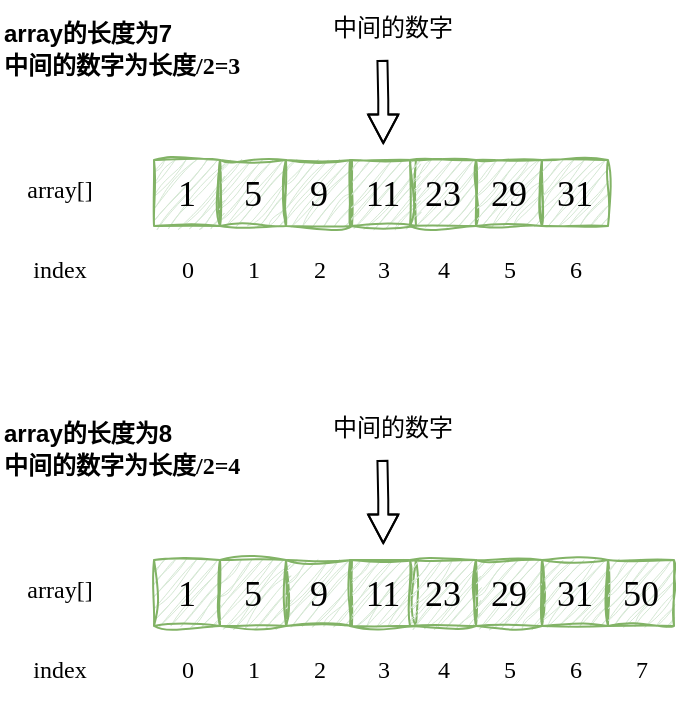 <mxfile version="24.7.6">
  <diagram name="第 1 页" id="GiGbnIVxxNEOi2oPHxmY">
    <mxGraphModel dx="573" dy="309" grid="1" gridSize="10" guides="1" tooltips="1" connect="1" arrows="1" fold="1" page="1" pageScale="1" pageWidth="827" pageHeight="1169" math="0" shadow="0">
      <root>
        <mxCell id="0" />
        <mxCell id="1" parent="0" />
        <mxCell id="qmJgbEEA-6HFDCWvNIaT-1" value="&lt;p&gt;&lt;font face=&quot;Verdana&quot; style=&quot;font-size: 18px;&quot;&gt;1&lt;/font&gt;&lt;/p&gt;" style="text;strokeColor=#82b366;align=center;fillColor=#d5e8d4;html=1;verticalAlign=middle;whiteSpace=wrap;rounded=0;fontFamily=Architects Daughter;fontSource=https%3A%2F%2Ffonts.googleapis.com%2Fcss%3Ffamily%3DArchitects%2BDaughter;sketch=1;curveFitting=1;jiggle=2;shadow=0;strokeWidth=1;perimeterSpacing=0;" vertex="1" parent="1">
          <mxGeometry x="357" y="290" width="33" height="33" as="geometry" />
        </mxCell>
        <mxCell id="qmJgbEEA-6HFDCWvNIaT-2" value="&lt;font face=&quot;Verdana&quot; style=&quot;font-size: 18px;&quot;&gt;5&lt;/font&gt;" style="text;strokeColor=#82b366;align=center;fillColor=#d5e8d4;html=1;verticalAlign=middle;whiteSpace=wrap;rounded=0;fontFamily=Architects Daughter;fontSource=https%3A%2F%2Ffonts.googleapis.com%2Fcss%3Ffamily%3DArchitects%2BDaughter;sketch=1;curveFitting=1;jiggle=2;shadow=0;strokeWidth=1;perimeterSpacing=0;" vertex="1" parent="1">
          <mxGeometry x="390" y="290" width="33" height="33" as="geometry" />
        </mxCell>
        <mxCell id="qmJgbEEA-6HFDCWvNIaT-3" value="&lt;span style=&quot;font-size: 18px;&quot;&gt;&lt;font face=&quot;Verdana&quot;&gt;9&lt;/font&gt;&lt;/span&gt;" style="text;strokeColor=#82b366;align=center;fillColor=#d5e8d4;html=1;verticalAlign=middle;whiteSpace=wrap;rounded=0;fontFamily=Architects Daughter;fontSource=https%3A%2F%2Ffonts.googleapis.com%2Fcss%3Ffamily%3DArchitects%2BDaughter;sketch=1;curveFitting=1;jiggle=2;shadow=0;strokeWidth=1;perimeterSpacing=0;" vertex="1" parent="1">
          <mxGeometry x="423" y="290" width="33" height="33" as="geometry" />
        </mxCell>
        <mxCell id="qmJgbEEA-6HFDCWvNIaT-4" value="&lt;font face=&quot;Verdana&quot; style=&quot;font-size: 18px;&quot;&gt;11&lt;/font&gt;" style="text;strokeColor=#82b366;align=center;fillColor=#d5e8d4;html=1;verticalAlign=middle;whiteSpace=wrap;rounded=0;fontFamily=Architects Daughter;fontSource=https%3A%2F%2Ffonts.googleapis.com%2Fcss%3Ffamily%3DArchitects%2BDaughter;sketch=1;curveFitting=1;jiggle=2;shadow=0;strokeWidth=1;perimeterSpacing=0;" vertex="1" parent="1">
          <mxGeometry x="455" y="290" width="33" height="33" as="geometry" />
        </mxCell>
        <mxCell id="qmJgbEEA-6HFDCWvNIaT-5" value="&lt;font face=&quot;Verdana&quot; style=&quot;font-size: 18px;&quot;&gt;23&lt;/font&gt;" style="text;strokeColor=#82b366;align=center;fillColor=#d5e8d4;html=1;verticalAlign=middle;whiteSpace=wrap;rounded=0;fontFamily=Architects Daughter;fontSource=https%3A%2F%2Ffonts.googleapis.com%2Fcss%3Ffamily%3DArchitects%2BDaughter;sketch=1;curveFitting=1;jiggle=2;shadow=0;strokeWidth=1;perimeterSpacing=0;" vertex="1" parent="1">
          <mxGeometry x="485" y="290" width="33" height="33" as="geometry" />
        </mxCell>
        <mxCell id="qmJgbEEA-6HFDCWvNIaT-7" value="&lt;font face=&quot;Verdana&quot;&gt;array[]&lt;/font&gt;" style="text;strokeColor=none;align=center;fillColor=none;html=1;verticalAlign=middle;whiteSpace=wrap;rounded=0;fontFamily=Architects Daughter;fontSource=https%3A%2F%2Ffonts.googleapis.com%2Fcss%3Ffamily%3DArchitects%2BDaughter;" vertex="1" parent="1">
          <mxGeometry x="280" y="290" width="60" height="30" as="geometry" />
        </mxCell>
        <mxCell id="qmJgbEEA-6HFDCWvNIaT-11" value="&lt;font face=&quot;Verdana&quot;&gt;index&lt;/font&gt;" style="text;strokeColor=none;align=center;fillColor=none;html=1;verticalAlign=middle;whiteSpace=wrap;rounded=0;fontFamily=Architects Daughter;fontSource=https%3A%2F%2Ffonts.googleapis.com%2Fcss%3Ffamily%3DArchitects%2BDaughter;" vertex="1" parent="1">
          <mxGeometry x="280" y="330" width="60" height="30" as="geometry" />
        </mxCell>
        <mxCell id="qmJgbEEA-6HFDCWvNIaT-12" value="&lt;font face=&quot;Verdana&quot;&gt;0&lt;/font&gt;" style="text;strokeColor=none;align=center;fillColor=none;html=1;verticalAlign=middle;whiteSpace=wrap;rounded=0;fontFamily=Architects Daughter;fontSource=https%3A%2F%2Ffonts.googleapis.com%2Fcss%3Ffamily%3DArchitects%2BDaughter;" vertex="1" parent="1">
          <mxGeometry x="363.5" y="330" width="20" height="30" as="geometry" />
        </mxCell>
        <mxCell id="qmJgbEEA-6HFDCWvNIaT-13" value="&lt;font face=&quot;Verdana&quot;&gt;1&lt;/font&gt;" style="text;strokeColor=none;align=center;fillColor=none;html=1;verticalAlign=middle;whiteSpace=wrap;rounded=0;fontFamily=Architects Daughter;fontSource=https%3A%2F%2Ffonts.googleapis.com%2Fcss%3Ffamily%3DArchitects%2BDaughter;" vertex="1" parent="1">
          <mxGeometry x="396.5" y="330" width="20" height="30" as="geometry" />
        </mxCell>
        <mxCell id="qmJgbEEA-6HFDCWvNIaT-14" value="&lt;font face=&quot;Verdana&quot;&gt;2&lt;/font&gt;" style="text;strokeColor=none;align=center;fillColor=none;html=1;verticalAlign=middle;whiteSpace=wrap;rounded=0;fontFamily=Architects Daughter;fontSource=https%3A%2F%2Ffonts.googleapis.com%2Fcss%3Ffamily%3DArchitects%2BDaughter;" vertex="1" parent="1">
          <mxGeometry x="429.5" y="330" width="20" height="30" as="geometry" />
        </mxCell>
        <mxCell id="qmJgbEEA-6HFDCWvNIaT-15" value="&lt;font face=&quot;Verdana&quot;&gt;3&lt;/font&gt;" style="text;strokeColor=none;align=center;fillColor=none;html=1;verticalAlign=middle;whiteSpace=wrap;rounded=0;fontFamily=Architects Daughter;fontSource=https%3A%2F%2Ffonts.googleapis.com%2Fcss%3Ffamily%3DArchitects%2BDaughter;" vertex="1" parent="1">
          <mxGeometry x="461.5" y="330" width="20" height="30" as="geometry" />
        </mxCell>
        <mxCell id="qmJgbEEA-6HFDCWvNIaT-16" value="&lt;font face=&quot;Verdana&quot;&gt;4&lt;/font&gt;" style="text;strokeColor=none;align=center;fillColor=none;html=1;verticalAlign=middle;whiteSpace=wrap;rounded=0;fontFamily=Architects Daughter;fontSource=https%3A%2F%2Ffonts.googleapis.com%2Fcss%3Ffamily%3DArchitects%2BDaughter;" vertex="1" parent="1">
          <mxGeometry x="491.5" y="330" width="20" height="30" as="geometry" />
        </mxCell>
        <mxCell id="qmJgbEEA-6HFDCWvNIaT-17" value="&lt;font face=&quot;Verdana&quot; style=&quot;font-size: 18px;&quot;&gt;29&lt;/font&gt;" style="text;strokeColor=#82b366;align=center;fillColor=#d5e8d4;html=1;verticalAlign=middle;whiteSpace=wrap;rounded=0;fontFamily=Architects Daughter;fontSource=https%3A%2F%2Ffonts.googleapis.com%2Fcss%3Ffamily%3DArchitects%2BDaughter;sketch=1;curveFitting=1;jiggle=2;shadow=0;strokeWidth=1;perimeterSpacing=0;" vertex="1" parent="1">
          <mxGeometry x="518" y="290" width="33" height="33" as="geometry" />
        </mxCell>
        <mxCell id="qmJgbEEA-6HFDCWvNIaT-18" value="&lt;font face=&quot;Verdana&quot; style=&quot;font-size: 18px;&quot;&gt;31&lt;/font&gt;" style="text;strokeColor=#82b366;align=center;fillColor=#d5e8d4;html=1;verticalAlign=middle;whiteSpace=wrap;rounded=0;fontFamily=Architects Daughter;fontSource=https%3A%2F%2Ffonts.googleapis.com%2Fcss%3Ffamily%3DArchitects%2BDaughter;sketch=1;curveFitting=1;jiggle=2;shadow=0;strokeWidth=1;perimeterSpacing=0;" vertex="1" parent="1">
          <mxGeometry x="551" y="290" width="33" height="33" as="geometry" />
        </mxCell>
        <mxCell id="qmJgbEEA-6HFDCWvNIaT-19" value="&lt;font face=&quot;Verdana&quot;&gt;5&lt;/font&gt;" style="text;strokeColor=none;align=center;fillColor=none;html=1;verticalAlign=middle;whiteSpace=wrap;rounded=0;fontFamily=Architects Daughter;fontSource=https%3A%2F%2Ffonts.googleapis.com%2Fcss%3Ffamily%3DArchitects%2BDaughter;" vertex="1" parent="1">
          <mxGeometry x="524.5" y="330" width="20" height="30" as="geometry" />
        </mxCell>
        <mxCell id="qmJgbEEA-6HFDCWvNIaT-20" value="&lt;font face=&quot;Verdana&quot;&gt;6&lt;/font&gt;" style="text;strokeColor=none;align=center;fillColor=none;html=1;verticalAlign=middle;whiteSpace=wrap;rounded=0;fontFamily=Architects Daughter;fontSource=https%3A%2F%2Ffonts.googleapis.com%2Fcss%3Ffamily%3DArchitects%2BDaughter;" vertex="1" parent="1">
          <mxGeometry x="557.5" y="330" width="20" height="30" as="geometry" />
        </mxCell>
        <mxCell id="qmJgbEEA-6HFDCWvNIaT-22" value="" style="edgeStyle=none;orthogonalLoop=1;jettySize=auto;html=1;rounded=0;hachureGap=4;fontFamily=Architects Daughter;fontSource=https%3A%2F%2Ffonts.googleapis.com%2Fcss%3Ffamily%3DArchitects%2BDaughter;shape=flexArrow;strokeWidth=1;startSize=6;width=5;endWidth=9.143;endSize=4.429;" edge="1" parent="1">
          <mxGeometry width="80" relative="1" as="geometry">
            <mxPoint x="471.21" y="240" as="sourcePoint" />
            <mxPoint x="471.63" y="282" as="targetPoint" />
            <Array as="points">
              <mxPoint x="471.63" y="260" />
            </Array>
          </mxGeometry>
        </mxCell>
        <mxCell id="qmJgbEEA-6HFDCWvNIaT-23" value="&lt;font face=&quot;Helvetica&quot;&gt;&lt;b&gt;array的长度为7&lt;/b&gt;&lt;/font&gt;&lt;div&gt;&lt;font face=&quot;KrI_lS5NUkX_QAPPxGg9&quot;&gt;&lt;b&gt;中间的数字为长度/2=3&lt;/b&gt;&lt;/font&gt;&lt;/div&gt;" style="text;strokeColor=none;align=left;fillColor=none;html=1;verticalAlign=middle;whiteSpace=wrap;rounded=0;fontFamily=Architects Daughter;fontSource=https%3A%2F%2Ffonts.googleapis.com%2Fcss%3Ffamily%3DArchitects%2BDaughter;" vertex="1" parent="1">
          <mxGeometry x="280" y="220" width="148.5" height="30" as="geometry" />
        </mxCell>
        <mxCell id="qmJgbEEA-6HFDCWvNIaT-24" value="&lt;font face=&quot;Courier New&quot;&gt;中间的数字&lt;/font&gt;" style="text;strokeColor=none;align=center;fillColor=none;html=1;verticalAlign=middle;whiteSpace=wrap;rounded=0;fontFamily=Architects Daughter;fontSource=https%3A%2F%2Ffonts.googleapis.com%2Fcss%3Ffamily%3DArchitects%2BDaughter;" vertex="1" parent="1">
          <mxGeometry x="441.5" y="210" width="68.5" height="30" as="geometry" />
        </mxCell>
        <mxCell id="qmJgbEEA-6HFDCWvNIaT-25" value="&lt;p&gt;&lt;font face=&quot;Verdana&quot; style=&quot;font-size: 18px;&quot;&gt;1&lt;/font&gt;&lt;/p&gt;" style="text;strokeColor=#82b366;align=center;fillColor=#d5e8d4;html=1;verticalAlign=middle;whiteSpace=wrap;rounded=0;fontFamily=Architects Daughter;fontSource=https%3A%2F%2Ffonts.googleapis.com%2Fcss%3Ffamily%3DArchitects%2BDaughter;sketch=1;curveFitting=1;jiggle=2;shadow=0;strokeWidth=1;perimeterSpacing=0;" vertex="1" parent="1">
          <mxGeometry x="357" y="490" width="33" height="33" as="geometry" />
        </mxCell>
        <mxCell id="qmJgbEEA-6HFDCWvNIaT-26" value="&lt;font face=&quot;Verdana&quot; style=&quot;font-size: 18px;&quot;&gt;5&lt;/font&gt;" style="text;strokeColor=#82b366;align=center;fillColor=#d5e8d4;html=1;verticalAlign=middle;whiteSpace=wrap;rounded=0;fontFamily=Architects Daughter;fontSource=https%3A%2F%2Ffonts.googleapis.com%2Fcss%3Ffamily%3DArchitects%2BDaughter;sketch=1;curveFitting=1;jiggle=2;shadow=0;strokeWidth=1;perimeterSpacing=0;" vertex="1" parent="1">
          <mxGeometry x="390" y="490" width="33" height="33" as="geometry" />
        </mxCell>
        <mxCell id="qmJgbEEA-6HFDCWvNIaT-27" value="&lt;span style=&quot;font-size: 18px;&quot;&gt;&lt;font face=&quot;Verdana&quot;&gt;9&lt;/font&gt;&lt;/span&gt;" style="text;strokeColor=#82b366;align=center;fillColor=#d5e8d4;html=1;verticalAlign=middle;whiteSpace=wrap;rounded=0;fontFamily=Architects Daughter;fontSource=https%3A%2F%2Ffonts.googleapis.com%2Fcss%3Ffamily%3DArchitects%2BDaughter;sketch=1;curveFitting=1;jiggle=2;shadow=0;strokeWidth=1;perimeterSpacing=0;" vertex="1" parent="1">
          <mxGeometry x="423" y="490" width="33" height="33" as="geometry" />
        </mxCell>
        <mxCell id="qmJgbEEA-6HFDCWvNIaT-28" value="&lt;font face=&quot;Verdana&quot; style=&quot;font-size: 18px;&quot;&gt;11&lt;/font&gt;" style="text;strokeColor=#82b366;align=center;fillColor=#d5e8d4;html=1;verticalAlign=middle;whiteSpace=wrap;rounded=0;fontFamily=Architects Daughter;fontSource=https%3A%2F%2Ffonts.googleapis.com%2Fcss%3Ffamily%3DArchitects%2BDaughter;sketch=1;curveFitting=1;jiggle=2;shadow=0;strokeWidth=1;perimeterSpacing=0;" vertex="1" parent="1">
          <mxGeometry x="455" y="490" width="33" height="33" as="geometry" />
        </mxCell>
        <mxCell id="qmJgbEEA-6HFDCWvNIaT-29" value="&lt;font face=&quot;Verdana&quot; style=&quot;font-size: 18px;&quot;&gt;23&lt;/font&gt;" style="text;strokeColor=#82b366;align=center;fillColor=#d5e8d4;html=1;verticalAlign=middle;whiteSpace=wrap;rounded=0;fontFamily=Architects Daughter;fontSource=https%3A%2F%2Ffonts.googleapis.com%2Fcss%3Ffamily%3DArchitects%2BDaughter;sketch=1;curveFitting=1;jiggle=2;shadow=0;strokeWidth=1;perimeterSpacing=0;" vertex="1" parent="1">
          <mxGeometry x="485" y="490" width="33" height="33" as="geometry" />
        </mxCell>
        <mxCell id="qmJgbEEA-6HFDCWvNIaT-30" value="&lt;font face=&quot;Verdana&quot;&gt;array[]&lt;/font&gt;" style="text;strokeColor=none;align=center;fillColor=none;html=1;verticalAlign=middle;whiteSpace=wrap;rounded=0;fontFamily=Architects Daughter;fontSource=https%3A%2F%2Ffonts.googleapis.com%2Fcss%3Ffamily%3DArchitects%2BDaughter;" vertex="1" parent="1">
          <mxGeometry x="280" y="490" width="60" height="30" as="geometry" />
        </mxCell>
        <mxCell id="qmJgbEEA-6HFDCWvNIaT-31" value="&lt;font face=&quot;Verdana&quot;&gt;index&lt;/font&gt;" style="text;strokeColor=none;align=center;fillColor=none;html=1;verticalAlign=middle;whiteSpace=wrap;rounded=0;fontFamily=Architects Daughter;fontSource=https%3A%2F%2Ffonts.googleapis.com%2Fcss%3Ffamily%3DArchitects%2BDaughter;" vertex="1" parent="1">
          <mxGeometry x="280" y="530" width="60" height="30" as="geometry" />
        </mxCell>
        <mxCell id="qmJgbEEA-6HFDCWvNIaT-32" value="&lt;font face=&quot;Verdana&quot;&gt;0&lt;/font&gt;" style="text;strokeColor=none;align=center;fillColor=none;html=1;verticalAlign=middle;whiteSpace=wrap;rounded=0;fontFamily=Architects Daughter;fontSource=https%3A%2F%2Ffonts.googleapis.com%2Fcss%3Ffamily%3DArchitects%2BDaughter;" vertex="1" parent="1">
          <mxGeometry x="363.5" y="530" width="20" height="30" as="geometry" />
        </mxCell>
        <mxCell id="qmJgbEEA-6HFDCWvNIaT-33" value="&lt;font face=&quot;Verdana&quot;&gt;1&lt;/font&gt;" style="text;strokeColor=none;align=center;fillColor=none;html=1;verticalAlign=middle;whiteSpace=wrap;rounded=0;fontFamily=Architects Daughter;fontSource=https%3A%2F%2Ffonts.googleapis.com%2Fcss%3Ffamily%3DArchitects%2BDaughter;" vertex="1" parent="1">
          <mxGeometry x="396.5" y="530" width="20" height="30" as="geometry" />
        </mxCell>
        <mxCell id="qmJgbEEA-6HFDCWvNIaT-34" value="&lt;font face=&quot;Verdana&quot;&gt;2&lt;/font&gt;" style="text;strokeColor=none;align=center;fillColor=none;html=1;verticalAlign=middle;whiteSpace=wrap;rounded=0;fontFamily=Architects Daughter;fontSource=https%3A%2F%2Ffonts.googleapis.com%2Fcss%3Ffamily%3DArchitects%2BDaughter;" vertex="1" parent="1">
          <mxGeometry x="429.5" y="530" width="20" height="30" as="geometry" />
        </mxCell>
        <mxCell id="qmJgbEEA-6HFDCWvNIaT-35" value="&lt;font face=&quot;Verdana&quot;&gt;3&lt;/font&gt;" style="text;strokeColor=none;align=center;fillColor=none;html=1;verticalAlign=middle;whiteSpace=wrap;rounded=0;fontFamily=Architects Daughter;fontSource=https%3A%2F%2Ffonts.googleapis.com%2Fcss%3Ffamily%3DArchitects%2BDaughter;" vertex="1" parent="1">
          <mxGeometry x="461.5" y="530" width="20" height="30" as="geometry" />
        </mxCell>
        <mxCell id="qmJgbEEA-6HFDCWvNIaT-36" value="&lt;font face=&quot;Verdana&quot;&gt;4&lt;/font&gt;" style="text;strokeColor=none;align=center;fillColor=none;html=1;verticalAlign=middle;whiteSpace=wrap;rounded=0;fontFamily=Architects Daughter;fontSource=https%3A%2F%2Ffonts.googleapis.com%2Fcss%3Ffamily%3DArchitects%2BDaughter;" vertex="1" parent="1">
          <mxGeometry x="491.5" y="530" width="20" height="30" as="geometry" />
        </mxCell>
        <mxCell id="qmJgbEEA-6HFDCWvNIaT-37" value="&lt;font face=&quot;Verdana&quot; style=&quot;font-size: 18px;&quot;&gt;29&lt;/font&gt;" style="text;strokeColor=#82b366;align=center;fillColor=#d5e8d4;html=1;verticalAlign=middle;whiteSpace=wrap;rounded=0;fontFamily=Architects Daughter;fontSource=https%3A%2F%2Ffonts.googleapis.com%2Fcss%3Ffamily%3DArchitects%2BDaughter;sketch=1;curveFitting=1;jiggle=2;shadow=0;strokeWidth=1;perimeterSpacing=0;" vertex="1" parent="1">
          <mxGeometry x="518" y="490" width="33" height="33" as="geometry" />
        </mxCell>
        <mxCell id="qmJgbEEA-6HFDCWvNIaT-38" value="&lt;font face=&quot;Verdana&quot; style=&quot;font-size: 18px;&quot;&gt;31&lt;/font&gt;" style="text;strokeColor=#82b366;align=center;fillColor=#d5e8d4;html=1;verticalAlign=middle;whiteSpace=wrap;rounded=0;fontFamily=Architects Daughter;fontSource=https%3A%2F%2Ffonts.googleapis.com%2Fcss%3Ffamily%3DArchitects%2BDaughter;sketch=1;curveFitting=1;jiggle=2;shadow=0;strokeWidth=1;perimeterSpacing=0;" vertex="1" parent="1">
          <mxGeometry x="551" y="490" width="33" height="33" as="geometry" />
        </mxCell>
        <mxCell id="qmJgbEEA-6HFDCWvNIaT-39" value="&lt;font face=&quot;Verdana&quot;&gt;5&lt;/font&gt;" style="text;strokeColor=none;align=center;fillColor=none;html=1;verticalAlign=middle;whiteSpace=wrap;rounded=0;fontFamily=Architects Daughter;fontSource=https%3A%2F%2Ffonts.googleapis.com%2Fcss%3Ffamily%3DArchitects%2BDaughter;" vertex="1" parent="1">
          <mxGeometry x="524.5" y="530" width="20" height="30" as="geometry" />
        </mxCell>
        <mxCell id="qmJgbEEA-6HFDCWvNIaT-40" value="&lt;font face=&quot;Verdana&quot;&gt;6&lt;/font&gt;" style="text;strokeColor=none;align=center;fillColor=none;html=1;verticalAlign=middle;whiteSpace=wrap;rounded=0;fontFamily=Architects Daughter;fontSource=https%3A%2F%2Ffonts.googleapis.com%2Fcss%3Ffamily%3DArchitects%2BDaughter;" vertex="1" parent="1">
          <mxGeometry x="557.5" y="530" width="20" height="30" as="geometry" />
        </mxCell>
        <mxCell id="qmJgbEEA-6HFDCWvNIaT-41" value="" style="edgeStyle=none;orthogonalLoop=1;jettySize=auto;html=1;rounded=0;hachureGap=4;fontFamily=Architects Daughter;fontSource=https%3A%2F%2Ffonts.googleapis.com%2Fcss%3Ffamily%3DArchitects%2BDaughter;shape=flexArrow;strokeWidth=1;startSize=6;width=5;endWidth=9.143;endSize=4.429;" edge="1" parent="1">
          <mxGeometry width="80" relative="1" as="geometry">
            <mxPoint x="471.21" y="440" as="sourcePoint" />
            <mxPoint x="471.63" y="482" as="targetPoint" />
            <Array as="points">
              <mxPoint x="471.63" y="460" />
            </Array>
          </mxGeometry>
        </mxCell>
        <mxCell id="qmJgbEEA-6HFDCWvNIaT-42" value="&lt;font face=&quot;Helvetica&quot;&gt;&lt;b&gt;array的长度为8&lt;/b&gt;&lt;/font&gt;&lt;div&gt;&lt;font face=&quot;KrI_lS5NUkX_QAPPxGg9&quot;&gt;&lt;b&gt;中间的数字为长度/2=4&lt;/b&gt;&lt;/font&gt;&lt;/div&gt;" style="text;strokeColor=none;align=left;fillColor=none;html=1;verticalAlign=middle;whiteSpace=wrap;rounded=0;fontFamily=Architects Daughter;fontSource=https%3A%2F%2Ffonts.googleapis.com%2Fcss%3Ffamily%3DArchitects%2BDaughter;" vertex="1" parent="1">
          <mxGeometry x="280" y="420" width="148.5" height="30" as="geometry" />
        </mxCell>
        <mxCell id="qmJgbEEA-6HFDCWvNIaT-43" value="&lt;font face=&quot;Courier New&quot;&gt;中间的数字&lt;/font&gt;" style="text;strokeColor=none;align=center;fillColor=none;html=1;verticalAlign=middle;whiteSpace=wrap;rounded=0;fontFamily=Architects Daughter;fontSource=https%3A%2F%2Ffonts.googleapis.com%2Fcss%3Ffamily%3DArchitects%2BDaughter;" vertex="1" parent="1">
          <mxGeometry x="441.5" y="410" width="68.5" height="30" as="geometry" />
        </mxCell>
        <mxCell id="qmJgbEEA-6HFDCWvNIaT-44" value="&lt;font face=&quot;Verdana&quot; style=&quot;font-size: 18px;&quot;&gt;50&lt;/font&gt;" style="text;strokeColor=#82b366;align=center;fillColor=#d5e8d4;html=1;verticalAlign=middle;whiteSpace=wrap;rounded=0;fontFamily=Architects Daughter;fontSource=https%3A%2F%2Ffonts.googleapis.com%2Fcss%3Ffamily%3DArchitects%2BDaughter;sketch=1;curveFitting=1;jiggle=2;shadow=0;strokeWidth=1;perimeterSpacing=0;" vertex="1" parent="1">
          <mxGeometry x="584" y="490" width="33" height="33" as="geometry" />
        </mxCell>
        <mxCell id="qmJgbEEA-6HFDCWvNIaT-45" value="&lt;font face=&quot;Verdana&quot;&gt;7&lt;/font&gt;" style="text;strokeColor=none;align=center;fillColor=none;html=1;verticalAlign=middle;whiteSpace=wrap;rounded=0;fontFamily=Architects Daughter;fontSource=https%3A%2F%2Ffonts.googleapis.com%2Fcss%3Ffamily%3DArchitects%2BDaughter;" vertex="1" parent="1">
          <mxGeometry x="590.5" y="530" width="20" height="30" as="geometry" />
        </mxCell>
      </root>
    </mxGraphModel>
  </diagram>
</mxfile>
